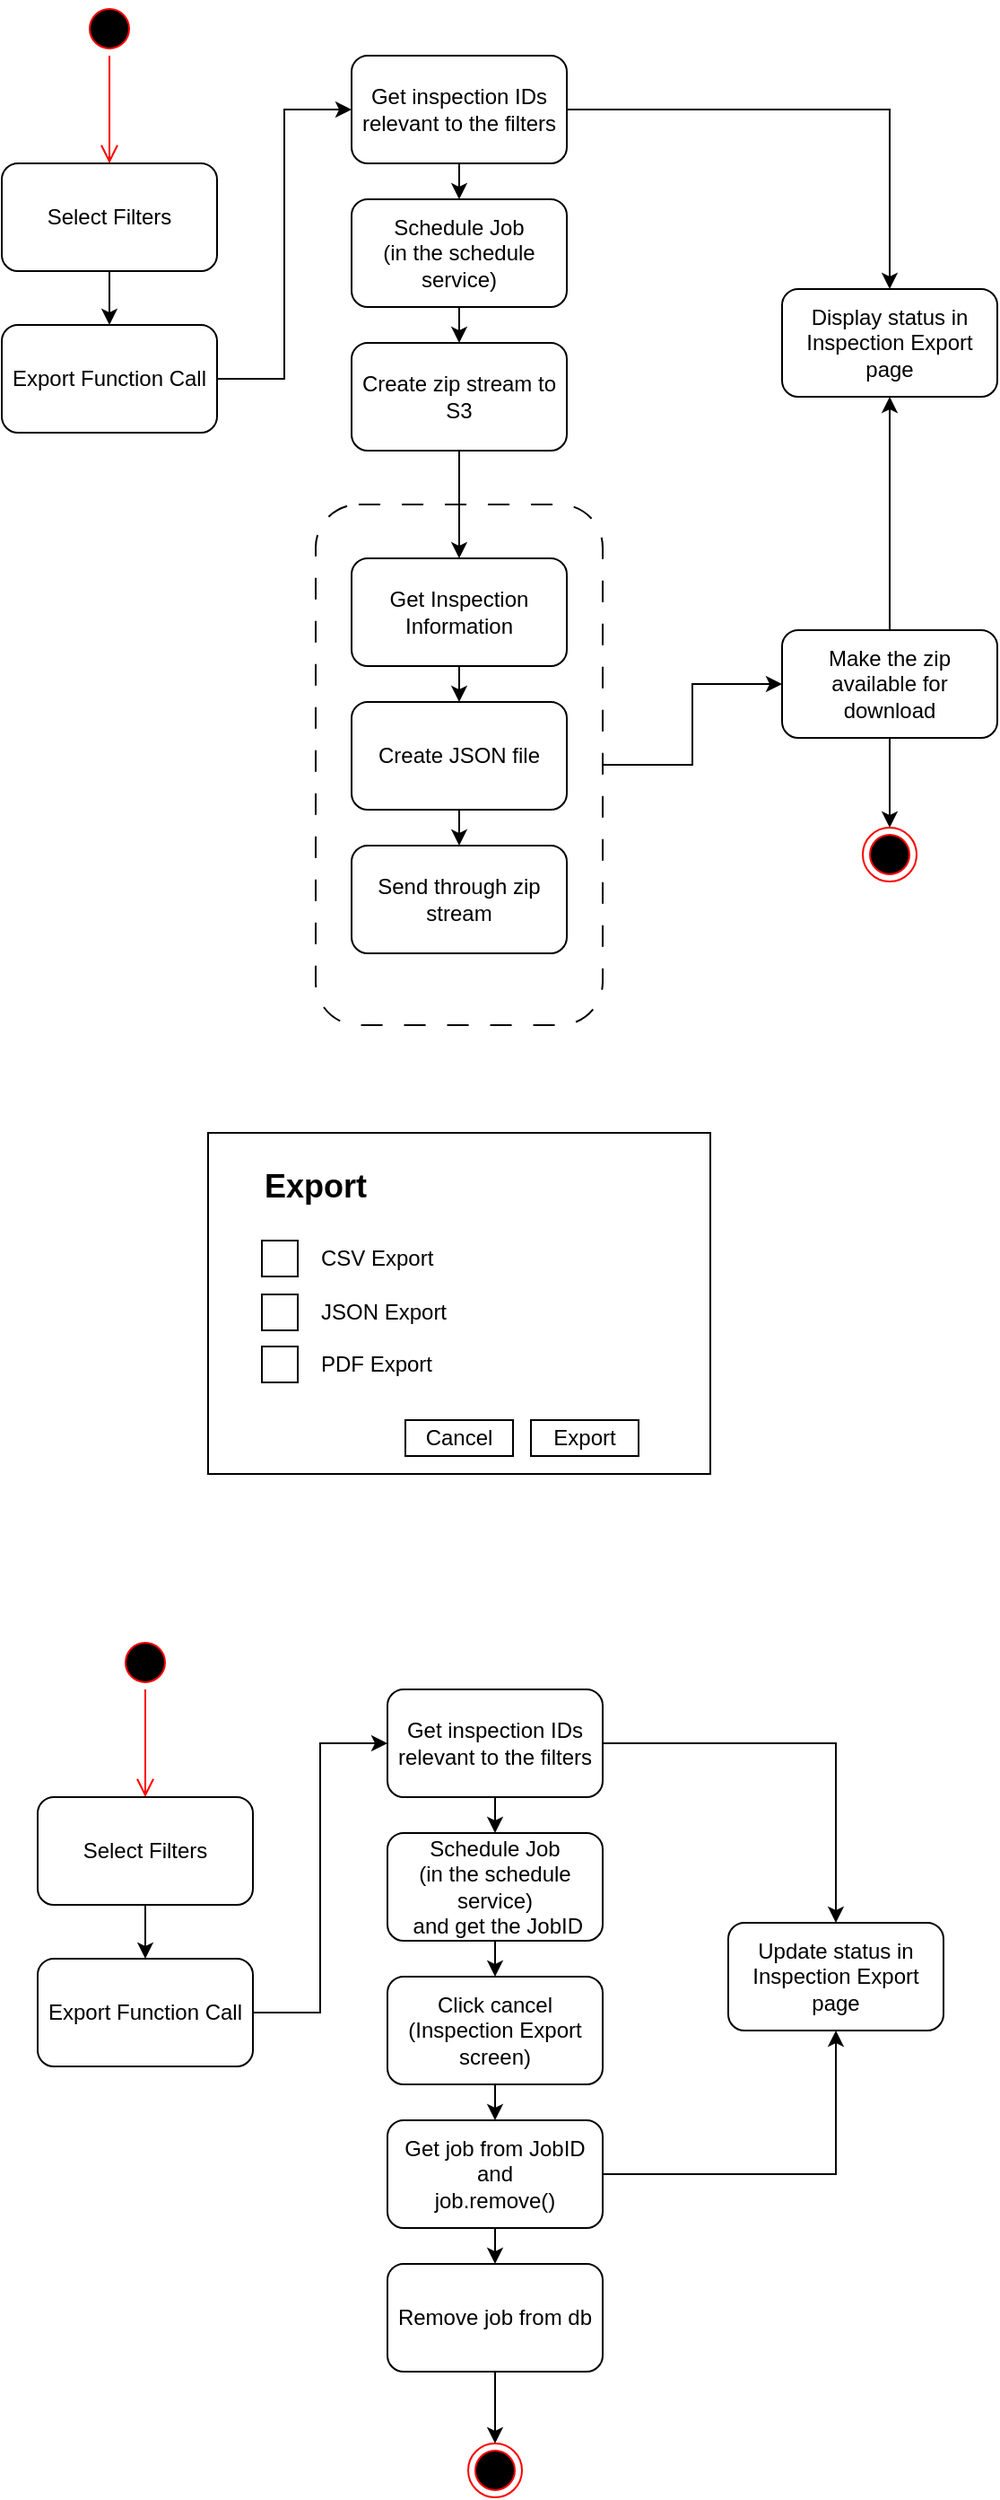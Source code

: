 <mxfile version="24.2.9" type="github">
  <diagram name="Page-1" id="LEyRh2nG3esnOKUCE2bX">
    <mxGraphModel dx="880" dy="462" grid="1" gridSize="10" guides="1" tooltips="1" connect="1" arrows="1" fold="1" page="1" pageScale="1" pageWidth="850" pageHeight="1100" math="0" shadow="0">
      <root>
        <mxCell id="0" />
        <mxCell id="1" parent="0" />
        <mxCell id="N0ZgAp8Bbp6jGg_lIWhh-23" style="edgeStyle=orthogonalEdgeStyle;rounded=0;orthogonalLoop=1;jettySize=auto;html=1;exitX=1;exitY=0.5;exitDx=0;exitDy=0;entryX=0;entryY=0.5;entryDx=0;entryDy=0;" edge="1" parent="1" source="N0ZgAp8Bbp6jGg_lIWhh-13" target="N0ZgAp8Bbp6jGg_lIWhh-22">
          <mxGeometry relative="1" as="geometry" />
        </mxCell>
        <mxCell id="N0ZgAp8Bbp6jGg_lIWhh-13" value="" style="rounded=1;whiteSpace=wrap;html=1;fillColor=none;dashed=1;dashPattern=12 12;" vertex="1" parent="1">
          <mxGeometry x="260" y="330" width="160" height="290" as="geometry" />
        </mxCell>
        <mxCell id="N0ZgAp8Bbp6jGg_lIWhh-2" value="" style="ellipse;html=1;shape=startState;fillColor=#000000;strokeColor=#ff0000;" vertex="1" parent="1">
          <mxGeometry x="130" y="50" width="30" height="30" as="geometry" />
        </mxCell>
        <mxCell id="N0ZgAp8Bbp6jGg_lIWhh-3" value="" style="edgeStyle=orthogonalEdgeStyle;html=1;verticalAlign=bottom;endArrow=open;endSize=8;strokeColor=#ff0000;rounded=0;" edge="1" source="N0ZgAp8Bbp6jGg_lIWhh-2" parent="1">
          <mxGeometry relative="1" as="geometry">
            <mxPoint x="145" y="140" as="targetPoint" />
          </mxGeometry>
        </mxCell>
        <mxCell id="N0ZgAp8Bbp6jGg_lIWhh-6" style="edgeStyle=orthogonalEdgeStyle;rounded=0;orthogonalLoop=1;jettySize=auto;html=1;exitX=0.5;exitY=1;exitDx=0;exitDy=0;entryX=0.5;entryY=0;entryDx=0;entryDy=0;" edge="1" parent="1" source="N0ZgAp8Bbp6jGg_lIWhh-4" target="N0ZgAp8Bbp6jGg_lIWhh-5">
          <mxGeometry relative="1" as="geometry" />
        </mxCell>
        <mxCell id="N0ZgAp8Bbp6jGg_lIWhh-4" value="Select Filters" style="rounded=1;whiteSpace=wrap;html=1;" vertex="1" parent="1">
          <mxGeometry x="85" y="140" width="120" height="60" as="geometry" />
        </mxCell>
        <mxCell id="N0ZgAp8Bbp6jGg_lIWhh-14" style="edgeStyle=orthogonalEdgeStyle;rounded=0;orthogonalLoop=1;jettySize=auto;html=1;exitX=1;exitY=0.5;exitDx=0;exitDy=0;entryX=0;entryY=0.5;entryDx=0;entryDy=0;" edge="1" parent="1" source="N0ZgAp8Bbp6jGg_lIWhh-5" target="N0ZgAp8Bbp6jGg_lIWhh-7">
          <mxGeometry relative="1" as="geometry" />
        </mxCell>
        <mxCell id="N0ZgAp8Bbp6jGg_lIWhh-5" value="Export Function Call" style="rounded=1;whiteSpace=wrap;html=1;" vertex="1" parent="1">
          <mxGeometry x="85" y="230" width="120" height="60" as="geometry" />
        </mxCell>
        <mxCell id="N0ZgAp8Bbp6jGg_lIWhh-15" style="edgeStyle=orthogonalEdgeStyle;rounded=0;orthogonalLoop=1;jettySize=auto;html=1;exitX=0.5;exitY=1;exitDx=0;exitDy=0;entryX=0.5;entryY=0;entryDx=0;entryDy=0;" edge="1" parent="1" source="N0ZgAp8Bbp6jGg_lIWhh-7" target="N0ZgAp8Bbp6jGg_lIWhh-8">
          <mxGeometry relative="1" as="geometry" />
        </mxCell>
        <mxCell id="N0ZgAp8Bbp6jGg_lIWhh-21" style="edgeStyle=orthogonalEdgeStyle;rounded=0;orthogonalLoop=1;jettySize=auto;html=1;exitX=1;exitY=0.5;exitDx=0;exitDy=0;entryX=0.5;entryY=0;entryDx=0;entryDy=0;" edge="1" parent="1" source="N0ZgAp8Bbp6jGg_lIWhh-7" target="N0ZgAp8Bbp6jGg_lIWhh-20">
          <mxGeometry relative="1" as="geometry" />
        </mxCell>
        <mxCell id="N0ZgAp8Bbp6jGg_lIWhh-7" value="Get inspection IDs relevant to the filters" style="rounded=1;whiteSpace=wrap;html=1;" vertex="1" parent="1">
          <mxGeometry x="280" y="80" width="120" height="60" as="geometry" />
        </mxCell>
        <mxCell id="N0ZgAp8Bbp6jGg_lIWhh-16" style="edgeStyle=orthogonalEdgeStyle;rounded=0;orthogonalLoop=1;jettySize=auto;html=1;exitX=0.5;exitY=1;exitDx=0;exitDy=0;entryX=0.5;entryY=0;entryDx=0;entryDy=0;" edge="1" parent="1" source="N0ZgAp8Bbp6jGg_lIWhh-8" target="N0ZgAp8Bbp6jGg_lIWhh-9">
          <mxGeometry relative="1" as="geometry" />
        </mxCell>
        <mxCell id="N0ZgAp8Bbp6jGg_lIWhh-8" value="&lt;div&gt;Schedule Job&lt;/div&gt;&lt;div&gt;(in the schedule service)&lt;/div&gt;" style="rounded=1;whiteSpace=wrap;html=1;" vertex="1" parent="1">
          <mxGeometry x="280" y="160" width="120" height="60" as="geometry" />
        </mxCell>
        <mxCell id="N0ZgAp8Bbp6jGg_lIWhh-17" style="edgeStyle=orthogonalEdgeStyle;rounded=0;orthogonalLoop=1;jettySize=auto;html=1;exitX=0.5;exitY=1;exitDx=0;exitDy=0;entryX=0.5;entryY=0;entryDx=0;entryDy=0;" edge="1" parent="1" source="N0ZgAp8Bbp6jGg_lIWhh-9" target="N0ZgAp8Bbp6jGg_lIWhh-10">
          <mxGeometry relative="1" as="geometry" />
        </mxCell>
        <mxCell id="N0ZgAp8Bbp6jGg_lIWhh-9" value="Create zip stream to S3" style="rounded=1;whiteSpace=wrap;html=1;" vertex="1" parent="1">
          <mxGeometry x="280" y="240" width="120" height="60" as="geometry" />
        </mxCell>
        <mxCell id="N0ZgAp8Bbp6jGg_lIWhh-18" style="edgeStyle=orthogonalEdgeStyle;rounded=0;orthogonalLoop=1;jettySize=auto;html=1;exitX=0.5;exitY=1;exitDx=0;exitDy=0;entryX=0.5;entryY=0;entryDx=0;entryDy=0;" edge="1" parent="1" source="N0ZgAp8Bbp6jGg_lIWhh-10" target="N0ZgAp8Bbp6jGg_lIWhh-11">
          <mxGeometry relative="1" as="geometry" />
        </mxCell>
        <mxCell id="N0ZgAp8Bbp6jGg_lIWhh-10" value="Get Inspection Information" style="rounded=1;whiteSpace=wrap;html=1;" vertex="1" parent="1">
          <mxGeometry x="280" y="360" width="120" height="60" as="geometry" />
        </mxCell>
        <mxCell id="N0ZgAp8Bbp6jGg_lIWhh-19" style="edgeStyle=orthogonalEdgeStyle;rounded=0;orthogonalLoop=1;jettySize=auto;html=1;exitX=0.5;exitY=1;exitDx=0;exitDy=0;entryX=0.5;entryY=0;entryDx=0;entryDy=0;" edge="1" parent="1" source="N0ZgAp8Bbp6jGg_lIWhh-11" target="N0ZgAp8Bbp6jGg_lIWhh-12">
          <mxGeometry relative="1" as="geometry" />
        </mxCell>
        <mxCell id="N0ZgAp8Bbp6jGg_lIWhh-11" value="Create JSON file" style="rounded=1;whiteSpace=wrap;html=1;" vertex="1" parent="1">
          <mxGeometry x="280" y="440" width="120" height="60" as="geometry" />
        </mxCell>
        <mxCell id="N0ZgAp8Bbp6jGg_lIWhh-12" value="Send through zip stream" style="rounded=1;whiteSpace=wrap;html=1;" vertex="1" parent="1">
          <mxGeometry x="280" y="520" width="120" height="60" as="geometry" />
        </mxCell>
        <mxCell id="N0ZgAp8Bbp6jGg_lIWhh-20" value="Display status in Inspection Export page" style="rounded=1;whiteSpace=wrap;html=1;" vertex="1" parent="1">
          <mxGeometry x="520" y="210" width="120" height="60" as="geometry" />
        </mxCell>
        <mxCell id="N0ZgAp8Bbp6jGg_lIWhh-24" style="edgeStyle=orthogonalEdgeStyle;rounded=0;orthogonalLoop=1;jettySize=auto;html=1;exitX=0.5;exitY=0;exitDx=0;exitDy=0;entryX=0.5;entryY=1;entryDx=0;entryDy=0;" edge="1" parent="1" source="N0ZgAp8Bbp6jGg_lIWhh-22" target="N0ZgAp8Bbp6jGg_lIWhh-20">
          <mxGeometry relative="1" as="geometry" />
        </mxCell>
        <mxCell id="N0ZgAp8Bbp6jGg_lIWhh-26" style="edgeStyle=orthogonalEdgeStyle;rounded=0;orthogonalLoop=1;jettySize=auto;html=1;exitX=0.5;exitY=1;exitDx=0;exitDy=0;" edge="1" parent="1" source="N0ZgAp8Bbp6jGg_lIWhh-22" target="N0ZgAp8Bbp6jGg_lIWhh-25">
          <mxGeometry relative="1" as="geometry" />
        </mxCell>
        <mxCell id="N0ZgAp8Bbp6jGg_lIWhh-22" value="Make the zip available for download" style="rounded=1;whiteSpace=wrap;html=1;" vertex="1" parent="1">
          <mxGeometry x="520" y="400" width="120" height="60" as="geometry" />
        </mxCell>
        <mxCell id="N0ZgAp8Bbp6jGg_lIWhh-25" value="" style="ellipse;html=1;shape=endState;fillColor=#000000;strokeColor=#ff0000;" vertex="1" parent="1">
          <mxGeometry x="565" y="510" width="30" height="30" as="geometry" />
        </mxCell>
        <mxCell id="N0ZgAp8Bbp6jGg_lIWhh-27" value="&lt;div align=&quot;left&quot;&gt;&lt;br&gt;&lt;/div&gt;" style="rounded=0;whiteSpace=wrap;html=1;" vertex="1" parent="1">
          <mxGeometry x="200" y="680" width="280" height="190" as="geometry" />
        </mxCell>
        <mxCell id="N0ZgAp8Bbp6jGg_lIWhh-28" value="Export" style="rounded=0;whiteSpace=wrap;html=1;strokeColor=none;fontSize=18;fontStyle=1" vertex="1" parent="1">
          <mxGeometry x="220" y="690" width="80" height="40" as="geometry" />
        </mxCell>
        <mxCell id="N0ZgAp8Bbp6jGg_lIWhh-29" value="" style="rounded=0;whiteSpace=wrap;html=1;" vertex="1" parent="1">
          <mxGeometry x="230" y="740" width="20" height="20" as="geometry" />
        </mxCell>
        <mxCell id="N0ZgAp8Bbp6jGg_lIWhh-30" value="" style="rounded=0;whiteSpace=wrap;html=1;" vertex="1" parent="1">
          <mxGeometry x="230" y="770" width="20" height="20" as="geometry" />
        </mxCell>
        <mxCell id="N0ZgAp8Bbp6jGg_lIWhh-32" value="CSV Export" style="rounded=0;whiteSpace=wrap;html=1;strokeColor=none;align=left;" vertex="1" parent="1">
          <mxGeometry x="261" y="740" width="89" height="20" as="geometry" />
        </mxCell>
        <mxCell id="N0ZgAp8Bbp6jGg_lIWhh-33" value="JSON Export" style="rounded=0;whiteSpace=wrap;html=1;strokeColor=none;align=left;" vertex="1" parent="1">
          <mxGeometry x="261" y="770" width="89" height="20" as="geometry" />
        </mxCell>
        <mxCell id="N0ZgAp8Bbp6jGg_lIWhh-34" value="" style="rounded=0;whiteSpace=wrap;html=1;" vertex="1" parent="1">
          <mxGeometry x="230" y="799" width="20" height="20" as="geometry" />
        </mxCell>
        <mxCell id="N0ZgAp8Bbp6jGg_lIWhh-35" value="PDF Export" style="rounded=0;whiteSpace=wrap;html=1;strokeColor=none;align=left;" vertex="1" parent="1">
          <mxGeometry x="261" y="799" width="89" height="20" as="geometry" />
        </mxCell>
        <mxCell id="N0ZgAp8Bbp6jGg_lIWhh-36" value="Export" style="rounded=0;whiteSpace=wrap;html=1;" vertex="1" parent="1">
          <mxGeometry x="380" y="840" width="60" height="20" as="geometry" />
        </mxCell>
        <mxCell id="N0ZgAp8Bbp6jGg_lIWhh-37" value="Cancel" style="rounded=0;whiteSpace=wrap;html=1;" vertex="1" parent="1">
          <mxGeometry x="310" y="840" width="60" height="20" as="geometry" />
        </mxCell>
        <mxCell id="N0ZgAp8Bbp6jGg_lIWhh-40" value="" style="ellipse;html=1;shape=startState;fillColor=#000000;strokeColor=#ff0000;" vertex="1" parent="1">
          <mxGeometry x="150" y="960" width="30" height="30" as="geometry" />
        </mxCell>
        <mxCell id="N0ZgAp8Bbp6jGg_lIWhh-41" value="" style="edgeStyle=orthogonalEdgeStyle;html=1;verticalAlign=bottom;endArrow=open;endSize=8;strokeColor=#ff0000;rounded=0;" edge="1" parent="1" source="N0ZgAp8Bbp6jGg_lIWhh-40">
          <mxGeometry relative="1" as="geometry">
            <mxPoint x="165" y="1050" as="targetPoint" />
          </mxGeometry>
        </mxCell>
        <mxCell id="N0ZgAp8Bbp6jGg_lIWhh-42" style="edgeStyle=orthogonalEdgeStyle;rounded=0;orthogonalLoop=1;jettySize=auto;html=1;exitX=0.5;exitY=1;exitDx=0;exitDy=0;entryX=0.5;entryY=0;entryDx=0;entryDy=0;" edge="1" parent="1" source="N0ZgAp8Bbp6jGg_lIWhh-43" target="N0ZgAp8Bbp6jGg_lIWhh-45">
          <mxGeometry relative="1" as="geometry" />
        </mxCell>
        <mxCell id="N0ZgAp8Bbp6jGg_lIWhh-43" value="Select Filters" style="rounded=1;whiteSpace=wrap;html=1;" vertex="1" parent="1">
          <mxGeometry x="105" y="1050" width="120" height="60" as="geometry" />
        </mxCell>
        <mxCell id="N0ZgAp8Bbp6jGg_lIWhh-44" style="edgeStyle=orthogonalEdgeStyle;rounded=0;orthogonalLoop=1;jettySize=auto;html=1;exitX=1;exitY=0.5;exitDx=0;exitDy=0;entryX=0;entryY=0.5;entryDx=0;entryDy=0;" edge="1" parent="1" source="N0ZgAp8Bbp6jGg_lIWhh-45" target="N0ZgAp8Bbp6jGg_lIWhh-47">
          <mxGeometry relative="1" as="geometry" />
        </mxCell>
        <mxCell id="N0ZgAp8Bbp6jGg_lIWhh-45" value="Export Function Call" style="rounded=1;whiteSpace=wrap;html=1;" vertex="1" parent="1">
          <mxGeometry x="105" y="1140" width="120" height="60" as="geometry" />
        </mxCell>
        <mxCell id="N0ZgAp8Bbp6jGg_lIWhh-46" style="edgeStyle=orthogonalEdgeStyle;rounded=0;orthogonalLoop=1;jettySize=auto;html=1;exitX=0.5;exitY=1;exitDx=0;exitDy=0;entryX=0.5;entryY=0;entryDx=0;entryDy=0;" edge="1" parent="1" source="N0ZgAp8Bbp6jGg_lIWhh-47" target="N0ZgAp8Bbp6jGg_lIWhh-49">
          <mxGeometry relative="1" as="geometry" />
        </mxCell>
        <mxCell id="N0ZgAp8Bbp6jGg_lIWhh-53" style="edgeStyle=orthogonalEdgeStyle;rounded=0;orthogonalLoop=1;jettySize=auto;html=1;exitX=1;exitY=0.5;exitDx=0;exitDy=0;" edge="1" parent="1" source="N0ZgAp8Bbp6jGg_lIWhh-47" target="N0ZgAp8Bbp6jGg_lIWhh-52">
          <mxGeometry relative="1" as="geometry" />
        </mxCell>
        <mxCell id="N0ZgAp8Bbp6jGg_lIWhh-47" value="Get inspection IDs relevant to the filters" style="rounded=1;whiteSpace=wrap;html=1;" vertex="1" parent="1">
          <mxGeometry x="300" y="990" width="120" height="60" as="geometry" />
        </mxCell>
        <mxCell id="N0ZgAp8Bbp6jGg_lIWhh-48" style="edgeStyle=orthogonalEdgeStyle;rounded=0;orthogonalLoop=1;jettySize=auto;html=1;exitX=0.5;exitY=1;exitDx=0;exitDy=0;entryX=0.5;entryY=0;entryDx=0;entryDy=0;" edge="1" parent="1" source="N0ZgAp8Bbp6jGg_lIWhh-49" target="N0ZgAp8Bbp6jGg_lIWhh-51">
          <mxGeometry relative="1" as="geometry" />
        </mxCell>
        <mxCell id="N0ZgAp8Bbp6jGg_lIWhh-49" value="&lt;div&gt;Schedule Job&lt;/div&gt;&lt;div&gt;(in the schedule service)&lt;/div&gt;&amp;nbsp;and get the JobID" style="rounded=1;whiteSpace=wrap;html=1;" vertex="1" parent="1">
          <mxGeometry x="300" y="1070" width="120" height="60" as="geometry" />
        </mxCell>
        <mxCell id="N0ZgAp8Bbp6jGg_lIWhh-55" style="edgeStyle=orthogonalEdgeStyle;rounded=0;orthogonalLoop=1;jettySize=auto;html=1;exitX=0.5;exitY=1;exitDx=0;exitDy=0;entryX=0.5;entryY=0;entryDx=0;entryDy=0;" edge="1" parent="1" source="N0ZgAp8Bbp6jGg_lIWhh-51" target="N0ZgAp8Bbp6jGg_lIWhh-54">
          <mxGeometry relative="1" as="geometry" />
        </mxCell>
        <mxCell id="N0ZgAp8Bbp6jGg_lIWhh-51" value="&lt;div&gt;Click cancel&lt;/div&gt;(Inspection Export screen)" style="rounded=1;whiteSpace=wrap;html=1;" vertex="1" parent="1">
          <mxGeometry x="300" y="1150" width="120" height="60" as="geometry" />
        </mxCell>
        <mxCell id="N0ZgAp8Bbp6jGg_lIWhh-52" value="Update status in Inspection Export page" style="rounded=1;whiteSpace=wrap;html=1;" vertex="1" parent="1">
          <mxGeometry x="490" y="1120" width="120" height="60" as="geometry" />
        </mxCell>
        <mxCell id="N0ZgAp8Bbp6jGg_lIWhh-56" style="edgeStyle=orthogonalEdgeStyle;rounded=0;orthogonalLoop=1;jettySize=auto;html=1;exitX=1;exitY=0.5;exitDx=0;exitDy=0;entryX=0.5;entryY=1;entryDx=0;entryDy=0;" edge="1" parent="1" source="N0ZgAp8Bbp6jGg_lIWhh-54" target="N0ZgAp8Bbp6jGg_lIWhh-52">
          <mxGeometry relative="1" as="geometry" />
        </mxCell>
        <mxCell id="N0ZgAp8Bbp6jGg_lIWhh-61" style="edgeStyle=orthogonalEdgeStyle;rounded=0;orthogonalLoop=1;jettySize=auto;html=1;exitX=0.5;exitY=1;exitDx=0;exitDy=0;entryX=0.5;entryY=0;entryDx=0;entryDy=0;" edge="1" parent="1" source="N0ZgAp8Bbp6jGg_lIWhh-54" target="N0ZgAp8Bbp6jGg_lIWhh-60">
          <mxGeometry relative="1" as="geometry" />
        </mxCell>
        <mxCell id="N0ZgAp8Bbp6jGg_lIWhh-54" value="&lt;div&gt;Get job from JobID and &lt;br&gt;&lt;/div&gt;&lt;div&gt;job.remove()&lt;/div&gt;" style="rounded=1;whiteSpace=wrap;html=1;" vertex="1" parent="1">
          <mxGeometry x="300" y="1230" width="120" height="60" as="geometry" />
        </mxCell>
        <mxCell id="N0ZgAp8Bbp6jGg_lIWhh-57" value="" style="ellipse;html=1;shape=endState;fillColor=#000000;strokeColor=#ff0000;" vertex="1" parent="1">
          <mxGeometry x="345" y="1410" width="30" height="30" as="geometry" />
        </mxCell>
        <mxCell id="N0ZgAp8Bbp6jGg_lIWhh-62" style="edgeStyle=orthogonalEdgeStyle;rounded=0;orthogonalLoop=1;jettySize=auto;html=1;exitX=0.5;exitY=1;exitDx=0;exitDy=0;entryX=0.5;entryY=0;entryDx=0;entryDy=0;" edge="1" parent="1" source="N0ZgAp8Bbp6jGg_lIWhh-60" target="N0ZgAp8Bbp6jGg_lIWhh-57">
          <mxGeometry relative="1" as="geometry" />
        </mxCell>
        <mxCell id="N0ZgAp8Bbp6jGg_lIWhh-60" value="Remove job from db" style="rounded=1;whiteSpace=wrap;html=1;" vertex="1" parent="1">
          <mxGeometry x="300" y="1310" width="120" height="60" as="geometry" />
        </mxCell>
      </root>
    </mxGraphModel>
  </diagram>
</mxfile>
